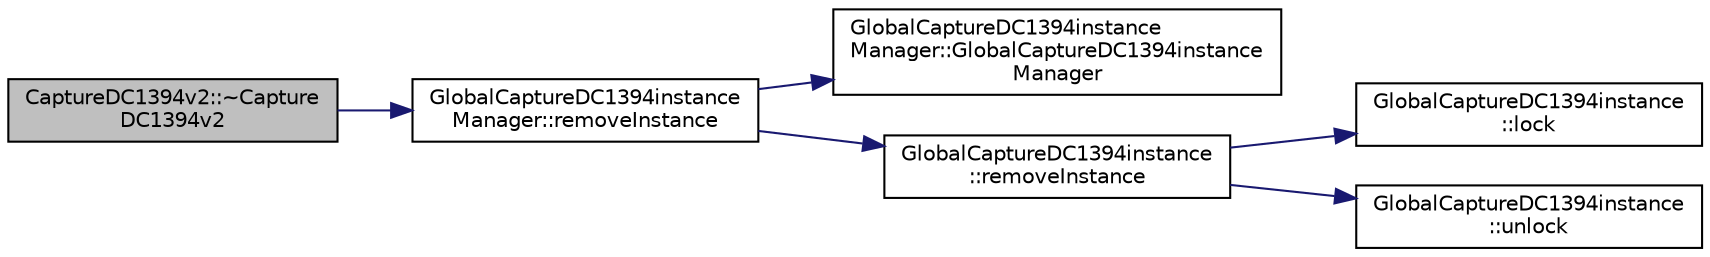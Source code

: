 digraph "CaptureDC1394v2::~CaptureDC1394v2"
{
 // INTERACTIVE_SVG=YES
  edge [fontname="Helvetica",fontsize="10",labelfontname="Helvetica",labelfontsize="10"];
  node [fontname="Helvetica",fontsize="10",shape=record];
  rankdir="LR";
  Node1 [label="CaptureDC1394v2::~Capture\lDC1394v2",height=0.2,width=0.4,color="black", fillcolor="grey75", style="filled", fontcolor="black"];
  Node1 -> Node2 [color="midnightblue",fontsize="10",style="solid",fontname="Helvetica"];
  Node2 [label="GlobalCaptureDC1394instance\lManager::removeInstance",height=0.2,width=0.4,color="black", fillcolor="white", style="filled",URL="$da/dce/class_global_capture_d_c1394instance_manager.html#a6fb10b0858d30ccddbf0bef5cc3c0236"];
  Node2 -> Node3 [color="midnightblue",fontsize="10",style="solid",fontname="Helvetica"];
  Node3 [label="GlobalCaptureDC1394instance\lManager::GlobalCaptureDC1394instance\lManager",height=0.2,width=0.4,color="black", fillcolor="white", style="filled",URL="$da/dce/class_global_capture_d_c1394instance_manager.html#a9bce0a1610960eec41c043a976eff2e5"];
  Node2 -> Node4 [color="midnightblue",fontsize="10",style="solid",fontname="Helvetica"];
  Node4 [label="GlobalCaptureDC1394instance\l::removeInstance",height=0.2,width=0.4,color="black", fillcolor="white", style="filled",URL="$d3/d74/class_global_capture_d_c1394instance.html#a41e7e4f0a5768f22471db09419af54f8"];
  Node4 -> Node5 [color="midnightblue",fontsize="10",style="solid",fontname="Helvetica"];
  Node5 [label="GlobalCaptureDC1394instance\l::lock",height=0.2,width=0.4,color="black", fillcolor="white", style="filled",URL="$d3/d74/class_global_capture_d_c1394instance.html#a28fcf7a0cae61356cdf66c9c515b9d2e"];
  Node4 -> Node6 [color="midnightblue",fontsize="10",style="solid",fontname="Helvetica"];
  Node6 [label="GlobalCaptureDC1394instance\l::unlock",height=0.2,width=0.4,color="black", fillcolor="white", style="filled",URL="$d3/d74/class_global_capture_d_c1394instance.html#a7c1c01c25c441122c793e04dd9c2bc21"];
}
